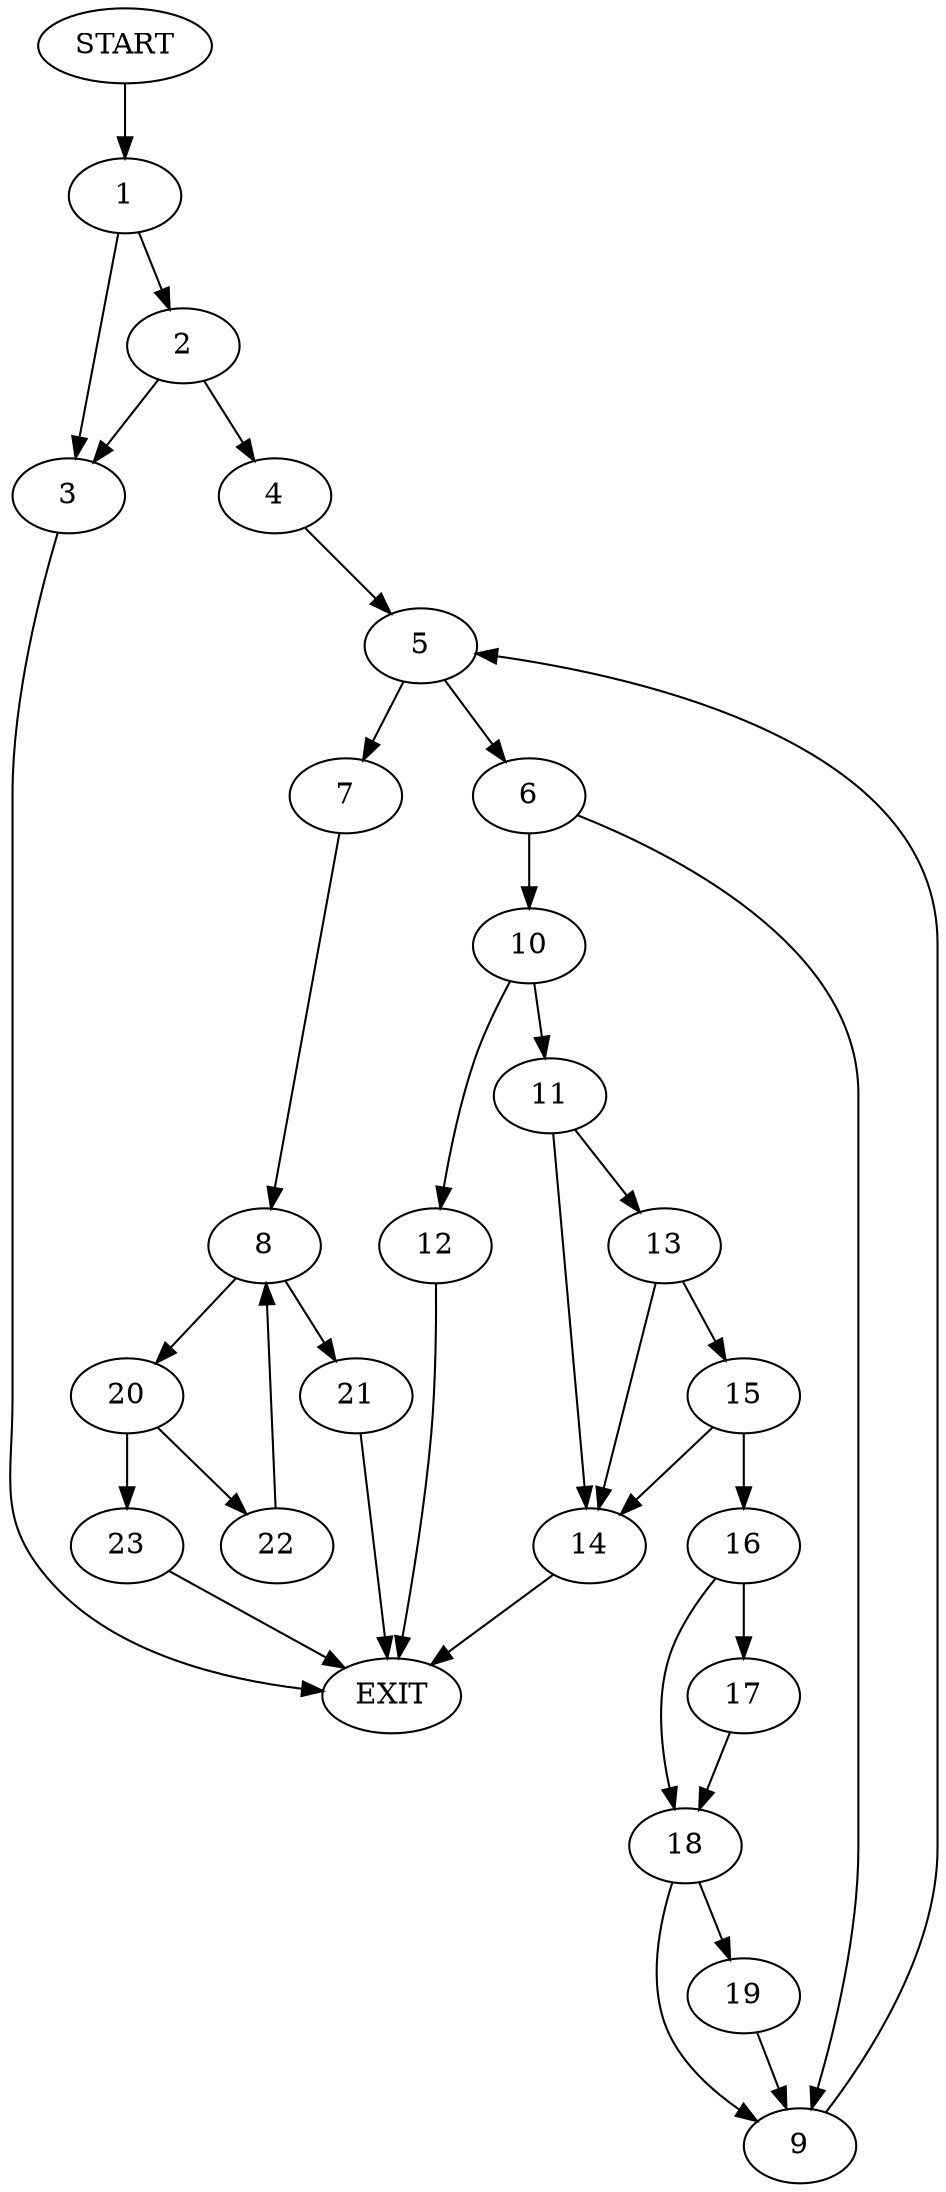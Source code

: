 digraph {
0 [label="START"]
24 [label="EXIT"]
0 -> 1
1 -> 2
1 -> 3
2 -> 3
2 -> 4
3 -> 24
4 -> 5
5 -> 6
5 -> 7
7 -> 8
6 -> 9
6 -> 10
9 -> 5
10 -> 11
10 -> 12
12 -> 24
11 -> 13
11 -> 14
13 -> 15
13 -> 14
14 -> 24
15 -> 16
15 -> 14
16 -> 17
16 -> 18
17 -> 18
18 -> 9
18 -> 19
19 -> 9
8 -> 20
8 -> 21
20 -> 22
20 -> 23
21 -> 24
22 -> 8
23 -> 24
}

